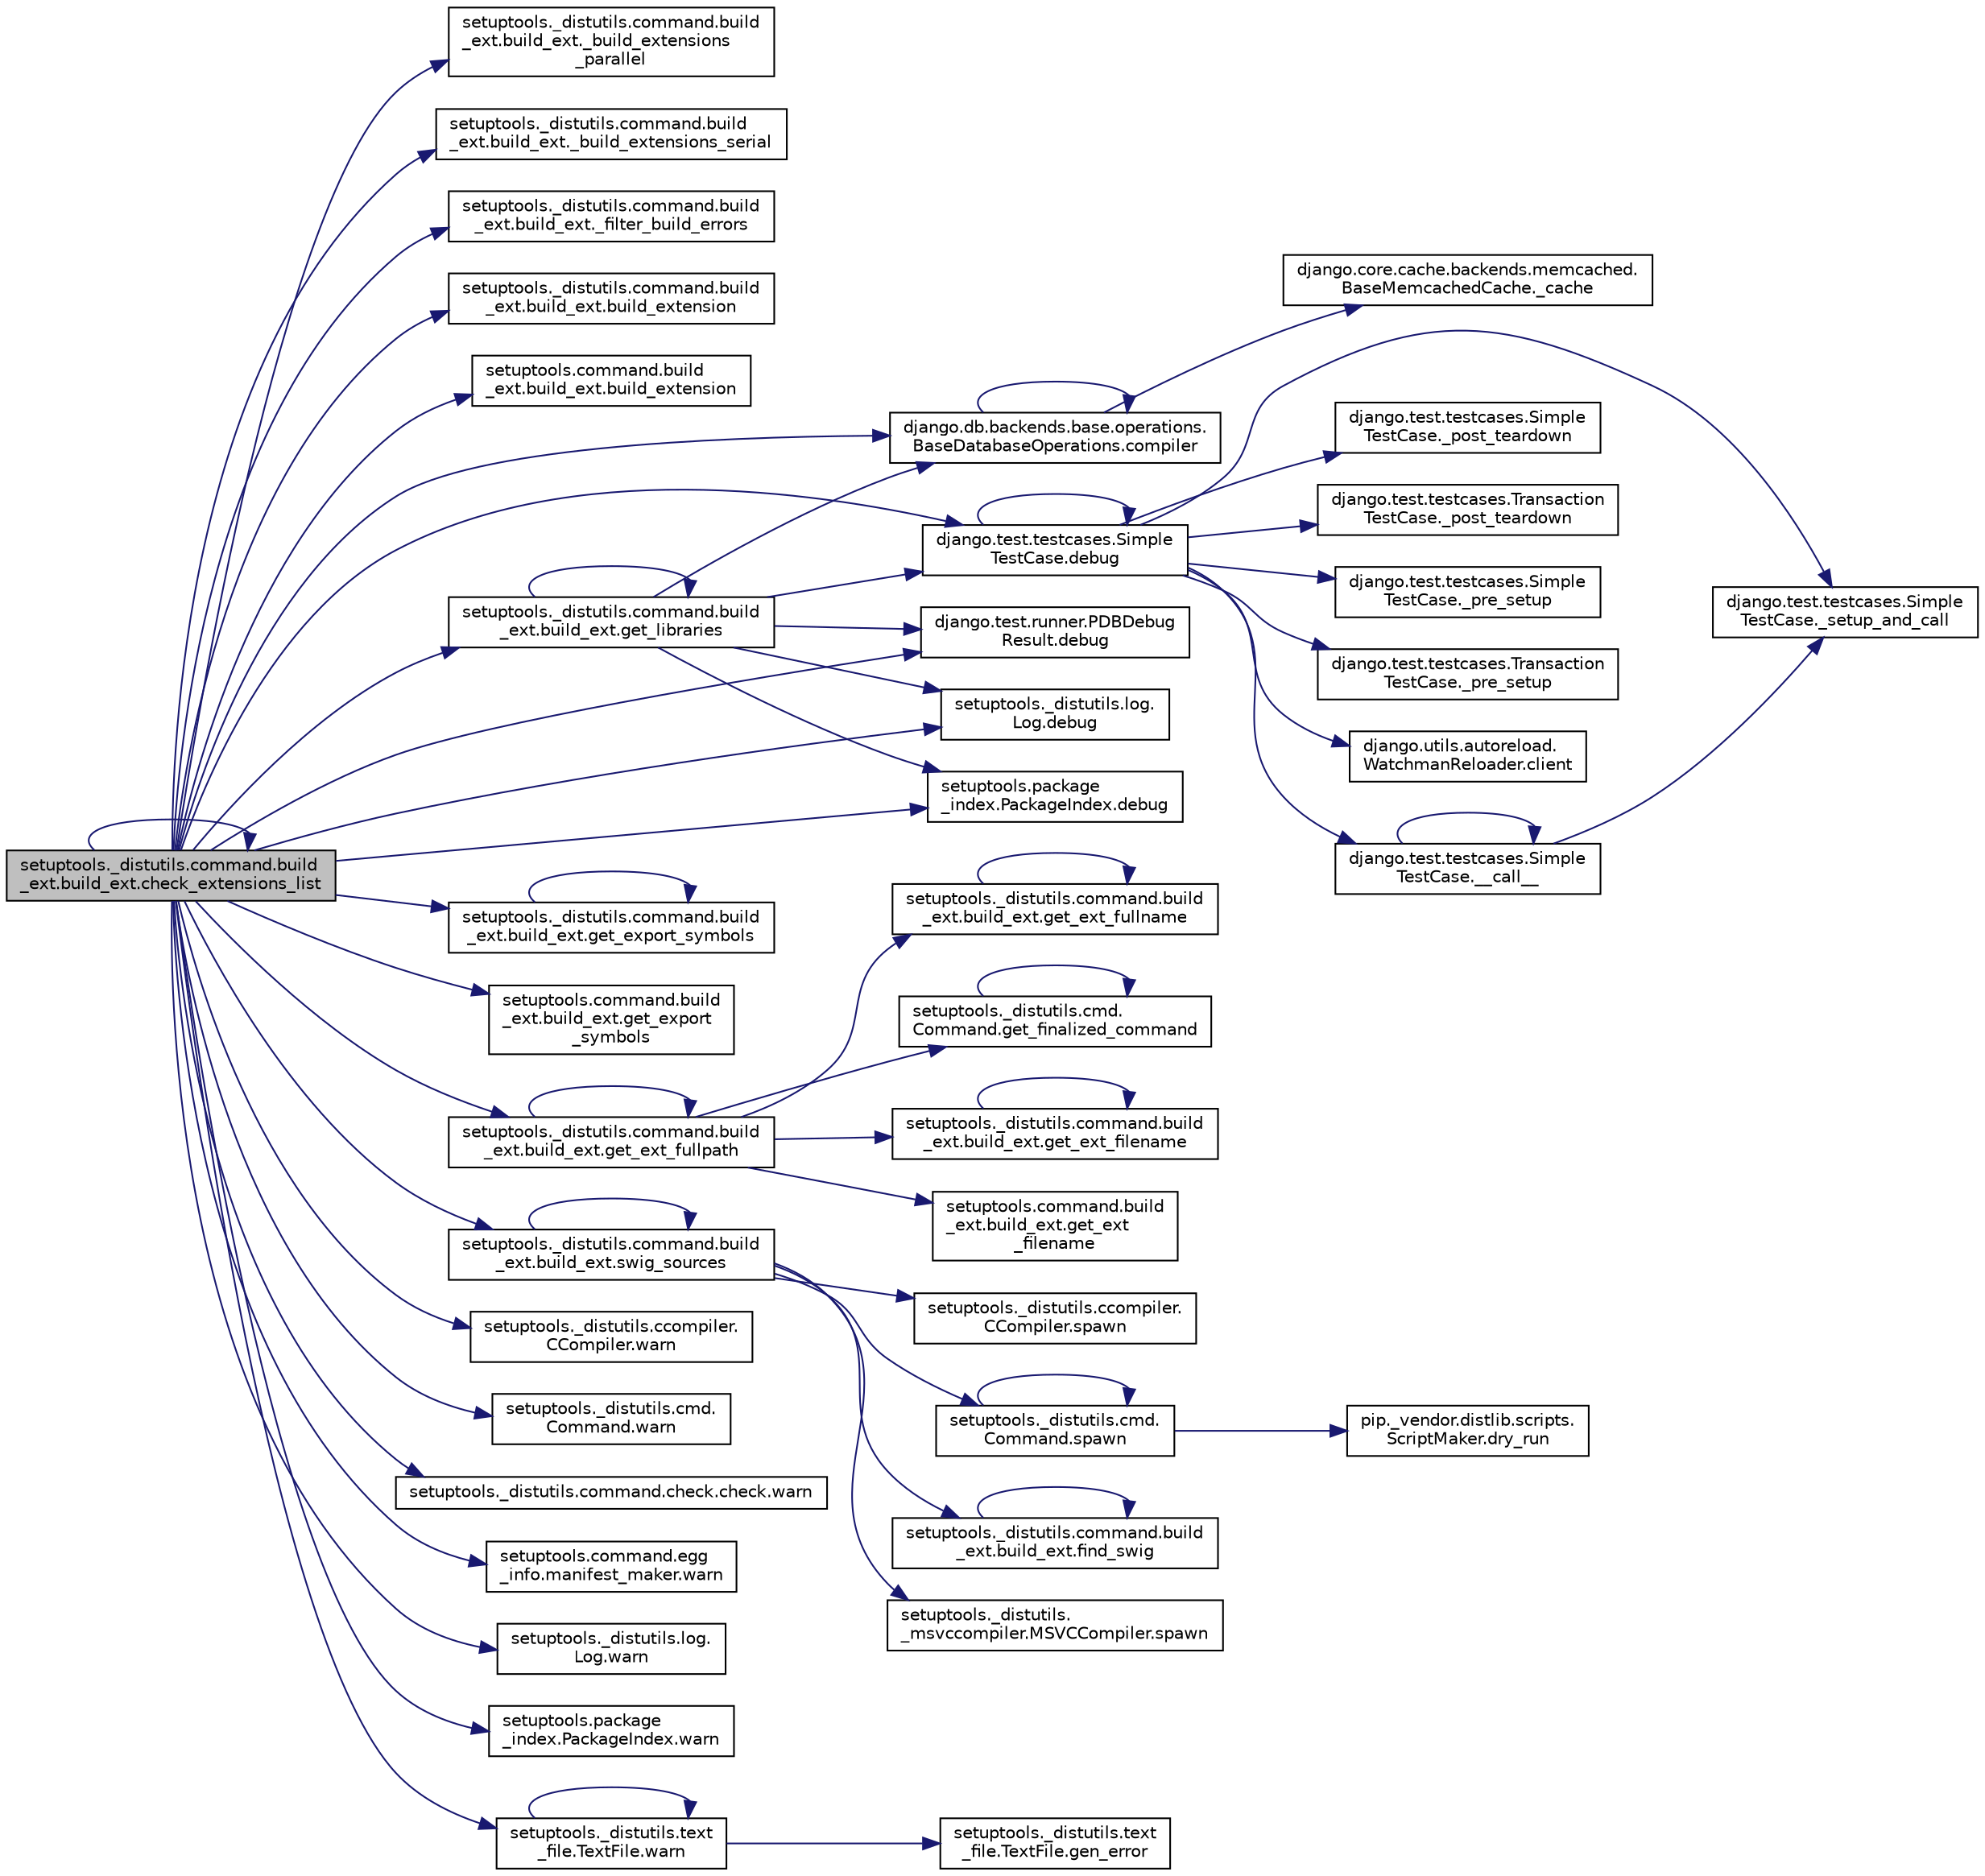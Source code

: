 digraph "setuptools._distutils.command.build_ext.build_ext.check_extensions_list"
{
 // LATEX_PDF_SIZE
  edge [fontname="Helvetica",fontsize="10",labelfontname="Helvetica",labelfontsize="10"];
  node [fontname="Helvetica",fontsize="10",shape=record];
  rankdir="LR";
  Node1 [label="setuptools._distutils.command.build\l_ext.build_ext.check_extensions_list",height=0.2,width=0.4,color="black", fillcolor="grey75", style="filled", fontcolor="black",tooltip=" "];
  Node1 -> Node2 [color="midnightblue",fontsize="10",style="solid",fontname="Helvetica"];
  Node2 [label="setuptools._distutils.command.build\l_ext.build_ext._build_extensions\l_parallel",height=0.2,width=0.4,color="black", fillcolor="white", style="filled",URL="$d0/d4b/classsetuptools_1_1__distutils_1_1command_1_1build__ext_1_1build__ext.html#a5542e48162e040fec31df78b9a694a7f",tooltip=" "];
  Node1 -> Node3 [color="midnightblue",fontsize="10",style="solid",fontname="Helvetica"];
  Node3 [label="setuptools._distutils.command.build\l_ext.build_ext._build_extensions_serial",height=0.2,width=0.4,color="black", fillcolor="white", style="filled",URL="$d0/d4b/classsetuptools_1_1__distutils_1_1command_1_1build__ext_1_1build__ext.html#a4a9cb347ad91e7ad6c1c822a8baf4d7e",tooltip=" "];
  Node1 -> Node4 [color="midnightblue",fontsize="10",style="solid",fontname="Helvetica"];
  Node4 [label="setuptools._distutils.command.build\l_ext.build_ext._filter_build_errors",height=0.2,width=0.4,color="black", fillcolor="white", style="filled",URL="$d0/d4b/classsetuptools_1_1__distutils_1_1command_1_1build__ext_1_1build__ext.html#af46d7b726c17c5d79afe6a7ea3ca890b",tooltip=" "];
  Node1 -> Node5 [color="midnightblue",fontsize="10",style="solid",fontname="Helvetica"];
  Node5 [label="setuptools._distutils.command.build\l_ext.build_ext.build_extension",height=0.2,width=0.4,color="black", fillcolor="white", style="filled",URL="$d0/d4b/classsetuptools_1_1__distutils_1_1command_1_1build__ext_1_1build__ext.html#a30e4b74b5abc9049d3f6abcf4280204d",tooltip=" "];
  Node1 -> Node6 [color="midnightblue",fontsize="10",style="solid",fontname="Helvetica"];
  Node6 [label="setuptools.command.build\l_ext.build_ext.build_extension",height=0.2,width=0.4,color="black", fillcolor="white", style="filled",URL="$da/d6a/classsetuptools_1_1command_1_1build__ext_1_1build__ext.html#a5d505e4bd3daa3a2ef2a5fead744d519",tooltip=" "];
  Node1 -> Node1 [color="midnightblue",fontsize="10",style="solid",fontname="Helvetica"];
  Node1 -> Node7 [color="midnightblue",fontsize="10",style="solid",fontname="Helvetica"];
  Node7 [label="django.db.backends.base.operations.\lBaseDatabaseOperations.compiler",height=0.2,width=0.4,color="black", fillcolor="white", style="filled",URL="$dd/dc3/classdjango_1_1db_1_1backends_1_1base_1_1operations_1_1_base_database_operations.html#a5f6b11eca2ee16f9eeed46453c750d29",tooltip=" "];
  Node7 -> Node8 [color="midnightblue",fontsize="10",style="solid",fontname="Helvetica"];
  Node8 [label="django.core.cache.backends.memcached.\lBaseMemcachedCache._cache",height=0.2,width=0.4,color="black", fillcolor="white", style="filled",URL="$d3/d36/classdjango_1_1core_1_1cache_1_1backends_1_1memcached_1_1_base_memcached_cache.html#aec7954560fd40d7e33a11eea0e2ccde8",tooltip=" "];
  Node7 -> Node7 [color="midnightblue",fontsize="10",style="solid",fontname="Helvetica"];
  Node1 -> Node9 [color="midnightblue",fontsize="10",style="solid",fontname="Helvetica"];
  Node9 [label="django.test.testcases.Simple\lTestCase.debug",height=0.2,width=0.4,color="black", fillcolor="white", style="filled",URL="$d4/d6b/classdjango_1_1test_1_1testcases_1_1_simple_test_case.html#a6cda8ea44cdc55b7707e665527796e84",tooltip=" "];
  Node9 -> Node10 [color="midnightblue",fontsize="10",style="solid",fontname="Helvetica"];
  Node10 [label="django.test.testcases.Simple\lTestCase.__call__",height=0.2,width=0.4,color="black", fillcolor="white", style="filled",URL="$d4/d6b/classdjango_1_1test_1_1testcases_1_1_simple_test_case.html#afc43d209daeb0583a44d4499d8128a18",tooltip=" "];
  Node10 -> Node10 [color="midnightblue",fontsize="10",style="solid",fontname="Helvetica"];
  Node10 -> Node11 [color="midnightblue",fontsize="10",style="solid",fontname="Helvetica"];
  Node11 [label="django.test.testcases.Simple\lTestCase._setup_and_call",height=0.2,width=0.4,color="black", fillcolor="white", style="filled",URL="$d4/d6b/classdjango_1_1test_1_1testcases_1_1_simple_test_case.html#a3a2da7e431bc522899429533874d94ee",tooltip=" "];
  Node9 -> Node12 [color="midnightblue",fontsize="10",style="solid",fontname="Helvetica"];
  Node12 [label="django.test.testcases.Simple\lTestCase._post_teardown",height=0.2,width=0.4,color="black", fillcolor="white", style="filled",URL="$d4/d6b/classdjango_1_1test_1_1testcases_1_1_simple_test_case.html#a544867447b9c215daca6449e04a8d951",tooltip=" "];
  Node9 -> Node13 [color="midnightblue",fontsize="10",style="solid",fontname="Helvetica"];
  Node13 [label="django.test.testcases.Transaction\lTestCase._post_teardown",height=0.2,width=0.4,color="black", fillcolor="white", style="filled",URL="$d8/d37/classdjango_1_1test_1_1testcases_1_1_transaction_test_case.html#a870dd8b52d90d04733e657abe9e53e44",tooltip=" "];
  Node9 -> Node14 [color="midnightblue",fontsize="10",style="solid",fontname="Helvetica"];
  Node14 [label="django.test.testcases.Simple\lTestCase._pre_setup",height=0.2,width=0.4,color="black", fillcolor="white", style="filled",URL="$d4/d6b/classdjango_1_1test_1_1testcases_1_1_simple_test_case.html#a02587c37e6ca76c017ff0fd704f0de83",tooltip=" "];
  Node9 -> Node15 [color="midnightblue",fontsize="10",style="solid",fontname="Helvetica"];
  Node15 [label="django.test.testcases.Transaction\lTestCase._pre_setup",height=0.2,width=0.4,color="black", fillcolor="white", style="filled",URL="$d8/d37/classdjango_1_1test_1_1testcases_1_1_transaction_test_case.html#a1b0b05177f9fafc01f1e5f31250998a3",tooltip=" "];
  Node9 -> Node11 [color="midnightblue",fontsize="10",style="solid",fontname="Helvetica"];
  Node9 -> Node16 [color="midnightblue",fontsize="10",style="solid",fontname="Helvetica"];
  Node16 [label="django.utils.autoreload.\lWatchmanReloader.client",height=0.2,width=0.4,color="black", fillcolor="white", style="filled",URL="$d5/d97/classdjango_1_1utils_1_1autoreload_1_1_watchman_reloader.html#aac44e2e91b812e6bc637a4f2aec7ff6c",tooltip=" "];
  Node9 -> Node9 [color="midnightblue",fontsize="10",style="solid",fontname="Helvetica"];
  Node1 -> Node17 [color="midnightblue",fontsize="10",style="solid",fontname="Helvetica"];
  Node17 [label="django.test.runner.PDBDebug\lResult.debug",height=0.2,width=0.4,color="black", fillcolor="white", style="filled",URL="$df/de7/classdjango_1_1test_1_1runner_1_1_p_d_b_debug_result.html#a8a3a7086fa11d2746c4667365c10e8cd",tooltip=" "];
  Node1 -> Node18 [color="midnightblue",fontsize="10",style="solid",fontname="Helvetica"];
  Node18 [label="setuptools._distutils.log.\lLog.debug",height=0.2,width=0.4,color="black", fillcolor="white", style="filled",URL="$d8/d63/classsetuptools_1_1__distutils_1_1log_1_1_log.html#ac668001765648f5921e53f615b9a65f5",tooltip=" "];
  Node1 -> Node19 [color="midnightblue",fontsize="10",style="solid",fontname="Helvetica"];
  Node19 [label="setuptools.package\l_index.PackageIndex.debug",height=0.2,width=0.4,color="black", fillcolor="white", style="filled",URL="$d4/dea/classsetuptools_1_1package__index_1_1_package_index.html#a715175e3d5a78ce3dba5ece9e1b311cb",tooltip=" "];
  Node1 -> Node20 [color="midnightblue",fontsize="10",style="solid",fontname="Helvetica"];
  Node20 [label="setuptools._distutils.command.build\l_ext.build_ext.get_export_symbols",height=0.2,width=0.4,color="black", fillcolor="white", style="filled",URL="$d0/d4b/classsetuptools_1_1__distutils_1_1command_1_1build__ext_1_1build__ext.html#ac8bf4a4568989941cfc5da8f85011fbc",tooltip=" "];
  Node20 -> Node20 [color="midnightblue",fontsize="10",style="solid",fontname="Helvetica"];
  Node1 -> Node21 [color="midnightblue",fontsize="10",style="solid",fontname="Helvetica"];
  Node21 [label="setuptools.command.build\l_ext.build_ext.get_export\l_symbols",height=0.2,width=0.4,color="black", fillcolor="white", style="filled",URL="$da/d6a/classsetuptools_1_1command_1_1build__ext_1_1build__ext.html#a763a874cb094fa7d4a375fd62fa6fe0f",tooltip=" "];
  Node1 -> Node22 [color="midnightblue",fontsize="10",style="solid",fontname="Helvetica"];
  Node22 [label="setuptools._distutils.command.build\l_ext.build_ext.get_ext_fullpath",height=0.2,width=0.4,color="black", fillcolor="white", style="filled",URL="$d0/d4b/classsetuptools_1_1__distutils_1_1command_1_1build__ext_1_1build__ext.html#a1e619afeaa4594ee0c43f39990dd4216",tooltip=" "];
  Node22 -> Node23 [color="midnightblue",fontsize="10",style="solid",fontname="Helvetica"];
  Node23 [label="setuptools._distutils.command.build\l_ext.build_ext.get_ext_filename",height=0.2,width=0.4,color="black", fillcolor="white", style="filled",URL="$d0/d4b/classsetuptools_1_1__distutils_1_1command_1_1build__ext_1_1build__ext.html#af6138fb9dd87086f6032e8ac24789d11",tooltip=" "];
  Node23 -> Node23 [color="midnightblue",fontsize="10",style="solid",fontname="Helvetica"];
  Node22 -> Node24 [color="midnightblue",fontsize="10",style="solid",fontname="Helvetica"];
  Node24 [label="setuptools.command.build\l_ext.build_ext.get_ext\l_filename",height=0.2,width=0.4,color="black", fillcolor="white", style="filled",URL="$da/d6a/classsetuptools_1_1command_1_1build__ext_1_1build__ext.html#aa70c67c690d0bf9105529fccd60418a4",tooltip=" "];
  Node22 -> Node25 [color="midnightblue",fontsize="10",style="solid",fontname="Helvetica"];
  Node25 [label="setuptools._distutils.command.build\l_ext.build_ext.get_ext_fullname",height=0.2,width=0.4,color="black", fillcolor="white", style="filled",URL="$d0/d4b/classsetuptools_1_1__distutils_1_1command_1_1build__ext_1_1build__ext.html#a5eab440ef8685699c673219c41d86d1f",tooltip=" "];
  Node25 -> Node25 [color="midnightblue",fontsize="10",style="solid",fontname="Helvetica"];
  Node22 -> Node22 [color="midnightblue",fontsize="10",style="solid",fontname="Helvetica"];
  Node22 -> Node26 [color="midnightblue",fontsize="10",style="solid",fontname="Helvetica"];
  Node26 [label="setuptools._distutils.cmd.\lCommand.get_finalized_command",height=0.2,width=0.4,color="black", fillcolor="white", style="filled",URL="$dd/df5/classsetuptools_1_1__distutils_1_1cmd_1_1_command.html#a09d3bf8e912072dce360a2e78d28cd75",tooltip=" "];
  Node26 -> Node26 [color="midnightblue",fontsize="10",style="solid",fontname="Helvetica"];
  Node1 -> Node27 [color="midnightblue",fontsize="10",style="solid",fontname="Helvetica"];
  Node27 [label="setuptools._distutils.command.build\l_ext.build_ext.get_libraries",height=0.2,width=0.4,color="black", fillcolor="white", style="filled",URL="$d0/d4b/classsetuptools_1_1__distutils_1_1command_1_1build__ext_1_1build__ext.html#aa16981011f122a07b498a2ec3e14dec0",tooltip=" "];
  Node27 -> Node7 [color="midnightblue",fontsize="10",style="solid",fontname="Helvetica"];
  Node27 -> Node9 [color="midnightblue",fontsize="10",style="solid",fontname="Helvetica"];
  Node27 -> Node17 [color="midnightblue",fontsize="10",style="solid",fontname="Helvetica"];
  Node27 -> Node18 [color="midnightblue",fontsize="10",style="solid",fontname="Helvetica"];
  Node27 -> Node19 [color="midnightblue",fontsize="10",style="solid",fontname="Helvetica"];
  Node27 -> Node27 [color="midnightblue",fontsize="10",style="solid",fontname="Helvetica"];
  Node1 -> Node28 [color="midnightblue",fontsize="10",style="solid",fontname="Helvetica"];
  Node28 [label="setuptools._distutils.command.build\l_ext.build_ext.swig_sources",height=0.2,width=0.4,color="black", fillcolor="white", style="filled",URL="$d0/d4b/classsetuptools_1_1__distutils_1_1command_1_1build__ext_1_1build__ext.html#a72ad0c0f88bd388a71dabe4f8823ab68",tooltip=" "];
  Node28 -> Node29 [color="midnightblue",fontsize="10",style="solid",fontname="Helvetica"];
  Node29 [label="setuptools._distutils.command.build\l_ext.build_ext.find_swig",height=0.2,width=0.4,color="black", fillcolor="white", style="filled",URL="$d0/d4b/classsetuptools_1_1__distutils_1_1command_1_1build__ext_1_1build__ext.html#a3f5a739c5017d50574c3a2f3e9d3c0c1",tooltip=" "];
  Node29 -> Node29 [color="midnightblue",fontsize="10",style="solid",fontname="Helvetica"];
  Node28 -> Node30 [color="midnightblue",fontsize="10",style="solid",fontname="Helvetica"];
  Node30 [label="setuptools._distutils.\l_msvccompiler.MSVCCompiler.spawn",height=0.2,width=0.4,color="black", fillcolor="white", style="filled",URL="$db/da5/classsetuptools_1_1__distutils_1_1__msvccompiler_1_1_m_s_v_c_compiler.html#ad864d93a2de2cf761b709fac1a62f26d",tooltip=" "];
  Node28 -> Node31 [color="midnightblue",fontsize="10",style="solid",fontname="Helvetica"];
  Node31 [label="setuptools._distutils.ccompiler.\lCCompiler.spawn",height=0.2,width=0.4,color="black", fillcolor="white", style="filled",URL="$d0/daa/classsetuptools_1_1__distutils_1_1ccompiler_1_1_c_compiler.html#abe8f12e58289b2771937b33293fc3053",tooltip=" "];
  Node28 -> Node32 [color="midnightblue",fontsize="10",style="solid",fontname="Helvetica"];
  Node32 [label="setuptools._distutils.cmd.\lCommand.spawn",height=0.2,width=0.4,color="black", fillcolor="white", style="filled",URL="$dd/df5/classsetuptools_1_1__distutils_1_1cmd_1_1_command.html#a65764cb2914106df8dd542a0c51f2539",tooltip=" "];
  Node32 -> Node33 [color="midnightblue",fontsize="10",style="solid",fontname="Helvetica"];
  Node33 [label="pip._vendor.distlib.scripts.\lScriptMaker.dry_run",height=0.2,width=0.4,color="black", fillcolor="white", style="filled",URL="$de/dcc/classpip_1_1__vendor_1_1distlib_1_1scripts_1_1_script_maker.html#ab788624a4b1688e66c95f02b42674a4f",tooltip=" "];
  Node32 -> Node32 [color="midnightblue",fontsize="10",style="solid",fontname="Helvetica"];
  Node28 -> Node28 [color="midnightblue",fontsize="10",style="solid",fontname="Helvetica"];
  Node1 -> Node34 [color="midnightblue",fontsize="10",style="solid",fontname="Helvetica"];
  Node34 [label="setuptools._distutils.ccompiler.\lCCompiler.warn",height=0.2,width=0.4,color="black", fillcolor="white", style="filled",URL="$d0/daa/classsetuptools_1_1__distutils_1_1ccompiler_1_1_c_compiler.html#a05053eb5be68cf2f96df1c6e7acf29ff",tooltip=" "];
  Node1 -> Node35 [color="midnightblue",fontsize="10",style="solid",fontname="Helvetica"];
  Node35 [label="setuptools._distutils.cmd.\lCommand.warn",height=0.2,width=0.4,color="black", fillcolor="white", style="filled",URL="$dd/df5/classsetuptools_1_1__distutils_1_1cmd_1_1_command.html#a6ebd8c0c6b84226dbf999232ac4a33a4",tooltip=" "];
  Node1 -> Node36 [color="midnightblue",fontsize="10",style="solid",fontname="Helvetica"];
  Node36 [label="setuptools._distutils.command.check.check.warn",height=0.2,width=0.4,color="black", fillcolor="white", style="filled",URL="$de/dea/classsetuptools_1_1__distutils_1_1command_1_1check_1_1check.html#a459238fa6e004dd27eb3bfb9979e384e",tooltip=" "];
  Node1 -> Node37 [color="midnightblue",fontsize="10",style="solid",fontname="Helvetica"];
  Node37 [label="setuptools.command.egg\l_info.manifest_maker.warn",height=0.2,width=0.4,color="black", fillcolor="white", style="filled",URL="$df/d4c/classsetuptools_1_1command_1_1egg__info_1_1manifest__maker.html#a6d4e84dac2e0fa3473f8b9cfa9e942ed",tooltip=" "];
  Node1 -> Node38 [color="midnightblue",fontsize="10",style="solid",fontname="Helvetica"];
  Node38 [label="setuptools._distutils.log.\lLog.warn",height=0.2,width=0.4,color="black", fillcolor="white", style="filled",URL="$d8/d63/classsetuptools_1_1__distutils_1_1log_1_1_log.html#a182e5bb04f311589180e3ba758fa86f6",tooltip=" "];
  Node1 -> Node39 [color="midnightblue",fontsize="10",style="solid",fontname="Helvetica"];
  Node39 [label="setuptools.package\l_index.PackageIndex.warn",height=0.2,width=0.4,color="black", fillcolor="white", style="filled",URL="$d4/dea/classsetuptools_1_1package__index_1_1_package_index.html#a7d346bc4f928415e4f256ced7684f02a",tooltip=" "];
  Node1 -> Node40 [color="midnightblue",fontsize="10",style="solid",fontname="Helvetica"];
  Node40 [label="setuptools._distutils.text\l_file.TextFile.warn",height=0.2,width=0.4,color="black", fillcolor="white", style="filled",URL="$da/d41/classsetuptools_1_1__distutils_1_1text__file_1_1_text_file.html#ad1e288f07d9181231045ac5e7e0ae842",tooltip=" "];
  Node40 -> Node41 [color="midnightblue",fontsize="10",style="solid",fontname="Helvetica"];
  Node41 [label="setuptools._distutils.text\l_file.TextFile.gen_error",height=0.2,width=0.4,color="black", fillcolor="white", style="filled",URL="$da/d41/classsetuptools_1_1__distutils_1_1text__file_1_1_text_file.html#a52ca2c96ed7641a207a2573ff953d44d",tooltip=" "];
  Node40 -> Node40 [color="midnightblue",fontsize="10",style="solid",fontname="Helvetica"];
}
